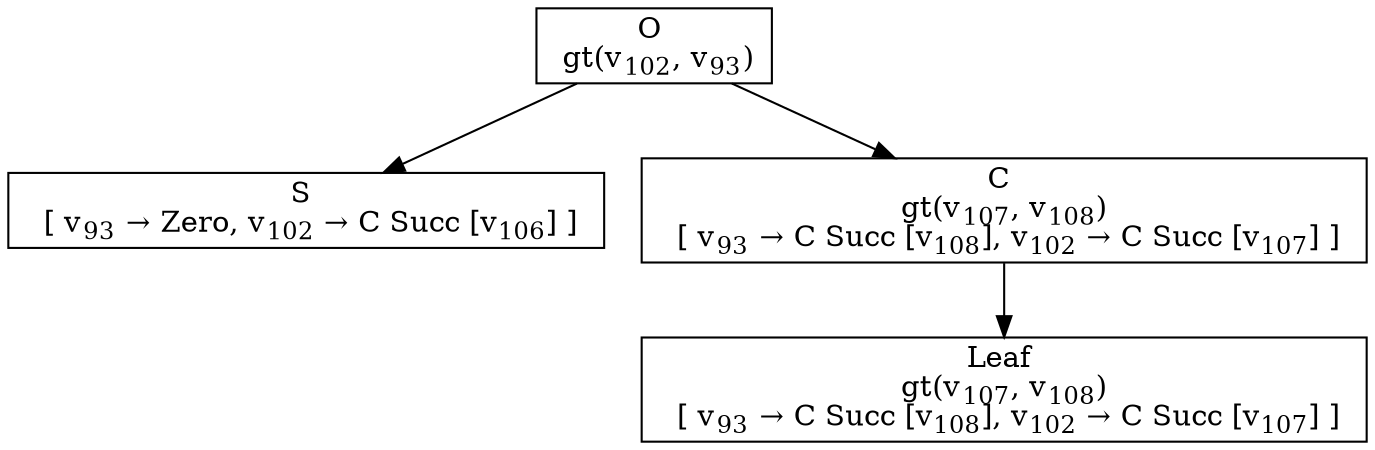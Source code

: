 digraph {
    graph [rankdir=TB
          ,bgcolor=transparent];
    node [shape=box
         ,fillcolor=white
         ,style=filled];
    0 [label=<O <BR/> gt(v<SUB>102</SUB>, v<SUB>93</SUB>)>];
    1 [label=<S <BR/>  [ v<SUB>93</SUB> &rarr; Zero, v<SUB>102</SUB> &rarr; C Succ [v<SUB>106</SUB>] ] >];
    2 [label=<C <BR/> gt(v<SUB>107</SUB>, v<SUB>108</SUB>) <BR/>  [ v<SUB>93</SUB> &rarr; C Succ [v<SUB>108</SUB>], v<SUB>102</SUB> &rarr; C Succ [v<SUB>107</SUB>] ] >];
    3 [label=<Leaf <BR/> gt(v<SUB>107</SUB>, v<SUB>108</SUB>) <BR/>  [ v<SUB>93</SUB> &rarr; C Succ [v<SUB>108</SUB>], v<SUB>102</SUB> &rarr; C Succ [v<SUB>107</SUB>] ] >];
    0 -> 1 [label=""];
    0 -> 2 [label=""];
    2 -> 3 [label=""];
}